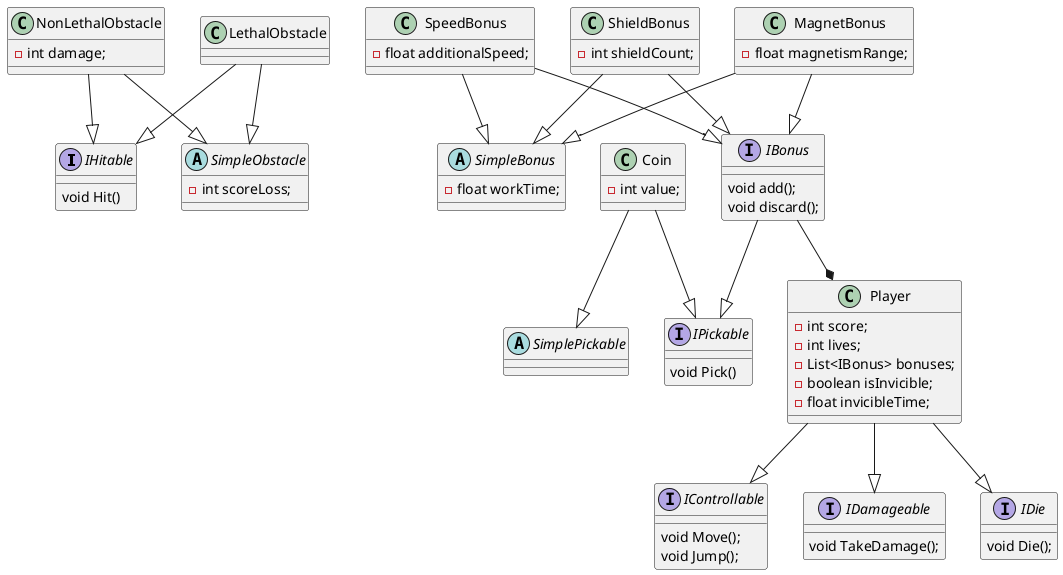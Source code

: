 @startuml class-diagram
    interface IHitable {
        void Hit()
    }

    interface IPickable {
        void Pick()
    }
    
    interface IControllable {
        void Move();
        void Jump();
    }

    interface IDamageable {
        void TakeDamage();
    }

    interface IBonus {
        void add(); 
        void discard();
    }

    interface IDie {
        void Die();
    }

    class Player {
        - int score;
        - int lives;
        - List<IBonus> bonuses; 
        - boolean isInvicible; 
        - float invicibleTime;
    }

    class Coin {
        - int value;
    }

    abstract SimpleObstacle {
        - int scoreLoss;
    }

    abstract SimplePickable {
        
    }

    abstract SimpleBonus {
        - float workTime;
    }

    class NonLethalObstacle {
        - int damage; 
    }

    class LethalObstacle {

    }

    class SpeedBonus {
        - float additionalSpeed; 
    }

    class ShieldBonus {
        - int shieldCount; 
    }

    class MagnetBonus {
        - float magnetismRange;
    }

    class LethalObstacle {

    }

    Coin --|> SimplePickable
    SpeedBonus --|> SimpleBonus
    ShieldBonus --|> SimpleBonus
    MagnetBonus --|> SimpleBonus
    LethalObstacle --|> SimpleObstacle
    NonLethalObstacle --|> SimpleObstacle
    NonLethalObstacle --|> IHitable
    IBonus --|> IPickable
    LethalObstacle --|> IHitable
    SpeedBonus --|> IBonus
    ShieldBonus --|> IBonus
    MagnetBonus --|> IBonus
    Coin --|> IPickable 
    Player --|> IControllable
    Player --|> IDamageable
    IBonus --* Player
    Player --|> IDie 
@enduml